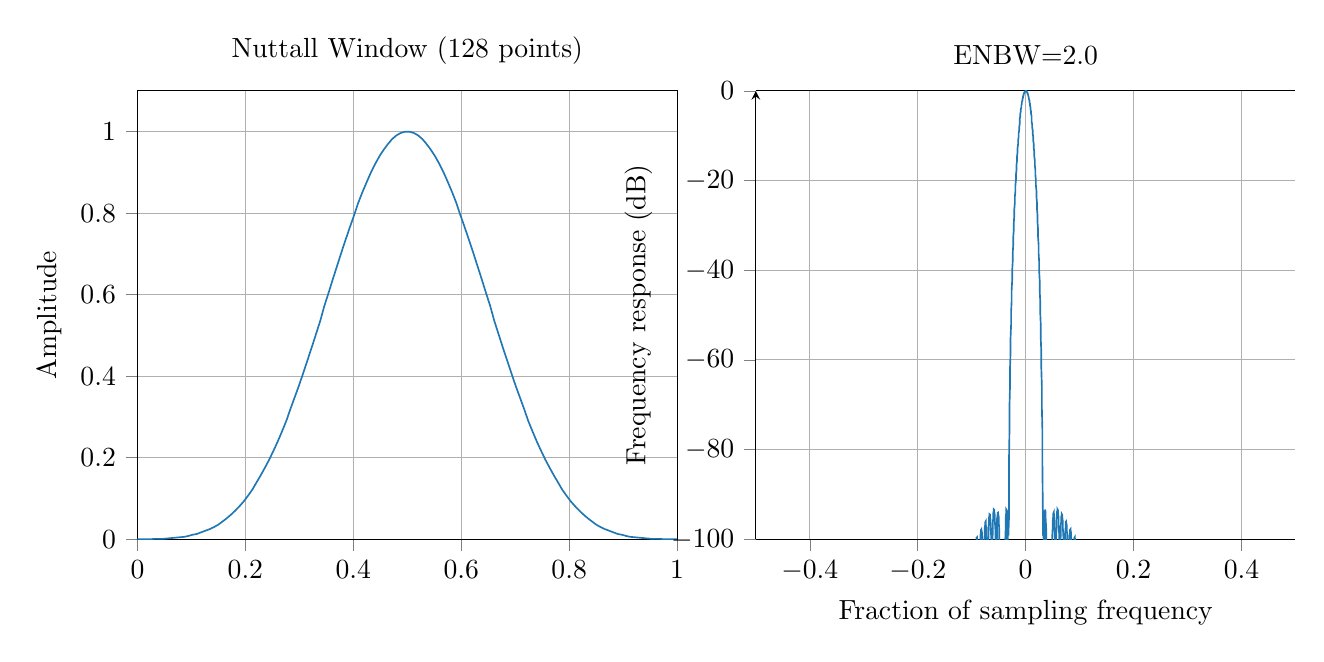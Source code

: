 % This file was created by matplotlib2tikz v0.6.18.
\begin{tikzpicture}

\definecolor{color0}{rgb}{0.122,0.467,0.706}

\begin{groupplot}[group style={group size=2 by 1}]
\nextgroupplot[
tick align=outside,
tick pos=left,
title={Nuttall Window (128 points)},
x grid style={white!69.02!black},
xmajorgrids,
xmin=0, xmax=1,
y grid style={white!69.02!black},
ylabel={Amplitude},
ymajorgrids,
ymin=0, ymax=1.1
]
\addplot [semithick, color0, forget plot]
table [row sep=\\]{%
0	-2.429e-17 \\
0.008	2.945e-05 \\
0.016	0.0 \\
0.024	0.0 \\
0.031	0.001 \\
0.039	0.001 \\
0.047	0.001 \\
0.055	0.002 \\
0.063	0.003 \\
0.071	0.004 \\
0.079	0.005 \\
0.087	0.006 \\
0.094	0.008 \\
0.102	0.011 \\
0.11	0.013 \\
0.118	0.017 \\
0.126	0.021 \\
0.134	0.025 \\
0.142	0.03 \\
0.15	0.036 \\
0.157	0.043 \\
0.165	0.051 \\
0.173	0.06 \\
0.181	0.07 \\
0.189	0.081 \\
0.197	0.093 \\
0.205	0.107 \\
0.213	0.122 \\
0.22	0.138 \\
0.228	0.156 \\
0.236	0.175 \\
0.244	0.195 \\
0.252	0.217 \\
0.26	0.24 \\
0.268	0.265 \\
0.276	0.291 \\
0.283	0.318 \\
0.291	0.347 \\
0.299	0.376 \\
0.307	0.407 \\
0.315	0.439 \\
0.323	0.471 \\
0.331	0.504 \\
0.339	0.537 \\
0.346	0.571 \\
0.354	0.604 \\
0.362	0.638 \\
0.37	0.671 \\
0.378	0.704 \\
0.386	0.736 \\
0.394	0.767 \\
0.402	0.797 \\
0.409	0.825 \\
0.417	0.852 \\
0.425	0.877 \\
0.433	0.901 \\
0.441	0.922 \\
0.449	0.941 \\
0.457	0.957 \\
0.465	0.971 \\
0.472	0.982 \\
0.48	0.991 \\
0.488	0.997 \\
0.496	1.0 \\
0.504	1.0 \\
0.512	0.997 \\
0.52	0.991 \\
0.528	0.982 \\
0.535	0.971 \\
0.543	0.957 \\
0.551	0.941 \\
0.559	0.922 \\
0.567	0.901 \\
0.575	0.877 \\
0.583	0.852 \\
0.591	0.825 \\
0.598	0.797 \\
0.606	0.767 \\
0.614	0.736 \\
0.622	0.704 \\
0.63	0.671 \\
0.638	0.638 \\
0.646	0.604 \\
0.654	0.571 \\
0.661	0.537 \\
0.669	0.504 \\
0.677	0.471 \\
0.685	0.439 \\
0.693	0.407 \\
0.701	0.376 \\
0.709	0.347 \\
0.717	0.318 \\
0.724	0.291 \\
0.732	0.265 \\
0.74	0.24 \\
0.748	0.217 \\
0.756	0.195 \\
0.764	0.175 \\
0.772	0.156 \\
0.78	0.138 \\
0.787	0.122 \\
0.795	0.107 \\
0.803	0.093 \\
0.811	0.081 \\
0.819	0.07 \\
0.827	0.06 \\
0.835	0.051 \\
0.843	0.043 \\
0.85	0.036 \\
0.858	0.03 \\
0.866	0.025 \\
0.874	0.021 \\
0.882	0.017 \\
0.89	0.013 \\
0.898	0.011 \\
0.906	0.008 \\
0.913	0.006 \\
0.921	0.005 \\
0.929	0.004 \\
0.937	0.003 \\
0.945	0.002 \\
0.953	0.001 \\
0.961	0.001 \\
0.969	0.001 \\
0.976	0.0 \\
0.984	0.0 \\
0.992	2.945e-05 \\
1	-2.429e-17 \\
};
\nextgroupplot[
axis y line=right,
tick align=outside,
tick pos=left,
title={ENBW=2.0},
x grid style={white!69.02!black},
xlabel={Fraction of sampling frequency},
xmajorgrids,
xmin=-0.5, xmax=0.5,
y grid style={white!69.02!black},
ylabel={Frequency response (dB)},
ymajorgrids,
ymin=-100, ymax=0
]
\addplot [semithick, color0, forget plot]
table [row sep=\\]{%
-0.5	-322.088 \\
-0.5	-186.365 \\
-0.499	-180.855 \\
-0.499	-178.233 \\
-0.498	-177.115 \\
-0.498	-177.225 \\
-0.497	-178.788 \\
-0.497	-183.035 \\
-0.496	-206.358 \\
-0.496	-181.933 \\
-0.495	-174.868 \\
-0.495	-170.697 \\
-0.494	-167.785 \\
-0.494	-165.637 \\
-0.493	-164.039 \\
-0.493	-162.882 \\
-0.492	-162.112 \\
-0.492	-161.709 \\
-0.491	-161.677 \\
-0.491	-162.053 \\
-0.49	-162.92 \\
-0.49	-164.443 \\
-0.489	-167.005 \\
-0.489	-171.732 \\
-0.488	-187.261 \\
-0.488	-174.286 \\
-0.487	-167.111 \\
-0.487	-163.221 \\
-0.486	-160.635 \\
-0.486	-158.802 \\
-0.485	-157.497 \\
-0.485	-156.607 \\
-0.484	-156.079 \\
-0.484	-155.892 \\
-0.483	-156.052 \\
-0.483	-156.594 \\
-0.482	-157.594 \\
-0.482	-159.209 \\
-0.481	-161.778 \\
-0.481	-166.261 \\
-0.48	-178.363 \\
-0.48	-171.417 \\
-0.479	-163.519 \\
-0.479	-159.508 \\
-0.479	-156.916 \\
-0.478	-155.115 \\
-0.478	-153.854 \\
-0.477	-153.015 \\
-0.477	-152.536 \\
-0.476	-152.395 \\
-0.476	-152.594 \\
-0.475	-153.164 \\
-0.475	-154.176 \\
-0.474	-155.773 \\
-0.474	-158.259 \\
-0.473	-162.459 \\
-0.473	-172.482 \\
-0.472	-170.27 \\
-0.472	-161.324 \\
-0.471	-157.097 \\
-0.471	-154.428 \\
-0.47	-152.596 \\
-0.47	-151.325 \\
-0.469	-150.484 \\
-0.469	-150.007 \\
-0.468	-149.868 \\
-0.468	-150.065 \\
-0.467	-150.627 \\
-0.467	-151.617 \\
-0.466	-153.166 \\
-0.466	-155.55 \\
-0.465	-159.48 \\
-0.465	-168.068 \\
-0.464	-170.276 \\
-0.464	-159.862 \\
-0.463	-155.359 \\
-0.463	-152.579 \\
-0.462	-150.691 \\
-0.462	-149.387 \\
-0.461	-148.524 \\
-0.461	-148.031 \\
-0.46	-147.875 \\
-0.46	-148.055 \\
-0.459	-148.593 \\
-0.459	-149.548 \\
-0.458	-151.039 \\
-0.458	-153.315 \\
-0.457	-156.998 \\
-0.457	-164.521 \\
-0.457	-171.466 \\
-0.456	-158.872 \\
-0.456	-154.036 \\
-0.455	-151.123 \\
-0.455	-149.165 \\
-0.454	-147.816 \\
-0.454	-146.92 \\
-0.453	-146.4 \\
-0.453	-146.22 \\
-0.452	-146.373 \\
-0.452	-146.88 \\
-0.451	-147.794 \\
-0.451	-149.223 \\
-0.45	-151.394 \\
-0.45	-154.85 \\
-0.449	-161.547 \\
-0.449	-174.529 \\
-0.448	-158.229 \\
-0.448	-153.0 \\
-0.447	-149.935 \\
-0.447	-147.895 \\
-0.446	-146.492 \\
-0.446	-145.558 \\
-0.445	-145.005 \\
-0.445	-144.795 \\
-0.444	-144.918 \\
-0.444	-145.39 \\
-0.443	-146.259 \\
-0.443	-147.625 \\
-0.442	-149.694 \\
-0.442	-152.944 \\
-0.441	-158.976 \\
-0.441	-183.53 \\
-0.44	-157.873 \\
-0.44	-152.177 \\
-0.439	-148.941 \\
-0.439	-146.809 \\
-0.438	-145.348 \\
-0.438	-144.37 \\
-0.437	-143.781 \\
-0.437	-143.538 \\
-0.436	-143.627 \\
-0.436	-144.061 \\
-0.436	-144.884 \\
-0.435	-146.188 \\
-0.435	-148.158 \\
-0.434	-151.221 \\
-0.434	-156.704 \\
-0.433	-180.156 \\
-0.433	-157.78 \\
-0.432	-151.522 \\
-0.432	-148.096 \\
-0.431	-145.864 \\
-0.431	-144.338 \\
-0.43	-143.312 \\
-0.43	-142.684 \\
-0.429	-142.406 \\
-0.429	-142.459 \\
-0.428	-142.855 \\
-0.428	-143.632 \\
-0.427	-144.874 \\
-0.427	-146.75 \\
-0.426	-149.64 \\
-0.426	-154.662 \\
-0.425	-170.198 \\
-0.425	-157.953 \\
-0.424	-151.008 \\
-0.424	-147.368 \\
-0.423	-145.027 \\
-0.423	-143.433 \\
-0.422	-142.356 \\
-0.422	-141.687 \\
-0.421	-141.371 \\
-0.421	-141.388 \\
-0.42	-141.744 \\
-0.42	-142.474 \\
-0.419	-143.655 \\
-0.419	-145.442 \\
-0.418	-148.173 \\
-0.418	-152.8 \\
-0.417	-164.9 \\
-0.417	-158.424 \\
-0.416	-150.616 \\
-0.416	-146.736 \\
-0.415	-144.278 \\
-0.415	-142.61 \\
-0.415	-141.48 \\
-0.414	-140.767 \\
-0.414	-140.413 \\
-0.413	-140.392 \\
-0.413	-140.708 \\
-0.412	-141.391 \\
-0.412	-142.513 \\
-0.411	-144.214 \\
-0.411	-146.799 \\
-0.41	-151.084 \\
-0.41	-161.101 \\
-0.409	-159.265 \\
-0.409	-150.337 \\
-0.408	-146.187 \\
-0.408	-143.601 \\
-0.407	-141.855 \\
-0.407	-140.669 \\
-0.406	-139.911 \\
-0.406	-139.516 \\
-0.405	-139.457 \\
-0.405	-139.732 \\
-0.404	-140.37 \\
-0.404	-141.434 \\
-0.403	-143.053 \\
-0.403	-145.502 \\
-0.402	-149.487 \\
-0.402	-158.068 \\
-0.401	-160.624 \\
-0.401	-150.166 \\
-0.4	-145.708 \\
-0.4	-142.985 \\
-0.399	-141.156 \\
-0.399	-139.91 \\
-0.398	-139.106 \\
-0.398	-138.67 \\
-0.397	-138.571 \\
-0.397	-138.806 \\
-0.396	-139.398 \\
-0.396	-140.405 \\
-0.395	-141.946 \\
-0.395	-144.268 \\
-0.394	-147.988 \\
-0.394	-155.504 \\
-0.394	-162.822 \\
-0.393	-150.104 \\
-0.393	-145.294 \\
-0.392	-142.419 \\
-0.392	-140.502 \\
-0.391	-139.196 \\
-0.391	-138.342 \\
-0.39	-137.864 \\
-0.39	-137.726 \\
-0.389	-137.92 \\
-0.389	-138.467 \\
-0.388	-139.418 \\
-0.388	-140.884 \\
-0.387	-143.088 \\
-0.387	-146.57 \\
-0.386	-153.259 \\
-0.386	-166.748 \\
-0.385	-150.157 \\
-0.385	-144.938 \\
-0.384	-141.899 \\
-0.384	-139.888 \\
-0.383	-138.517 \\
-0.383	-137.614 \\
-0.382	-137.093 \\
-0.382	-136.914 \\
-0.381	-137.067 \\
-0.381	-137.569 \\
-0.38	-138.467 \\
-0.38	-139.86 \\
-0.379	-141.953 \\
-0.379	-145.222 \\
-0.378	-151.245 \\
-0.378	-177.239 \\
-0.377	-150.337 \\
-0.377	-144.637 \\
-0.376	-141.418 \\
-0.376	-139.307 \\
-0.375	-137.869 \\
-0.375	-136.914 \\
-0.374	-136.349 \\
-0.374	-136.13 \\
-0.373	-136.242 \\
-0.373	-136.699 \\
-0.372	-137.544 \\
-0.372	-138.868 \\
-0.372	-140.856 \\
-0.371	-143.931 \\
-0.371	-149.406 \\
-0.37	-172.029 \\
-0.37	-150.664 \\
-0.369	-144.389 \\
-0.369	-140.972 \\
-0.368	-138.755 \\
-0.368	-137.247 \\
-0.367	-136.238 \\
-0.367	-135.629 \\
-0.366	-135.368 \\
-0.366	-135.439 \\
-0.365	-135.852 \\
-0.365	-136.645 \\
-0.364	-137.902 \\
-0.364	-139.792 \\
-0.363	-142.69 \\
-0.363	-147.704 \\
-0.362	-162.973 \\
-0.362	-151.172 \\
-0.361	-144.196 \\
-0.361	-140.559 \\
-0.36	-138.228 \\
-0.36	-136.646 \\
-0.359	-135.583 \\
-0.359	-134.927 \\
-0.358	-134.624 \\
-0.358	-134.654 \\
-0.357	-135.023 \\
-0.357	-135.766 \\
-0.356	-136.958 \\
-0.356	-138.754 \\
-0.355	-141.491 \\
-0.355	-146.11 \\
-0.354	-158.065 \\
-0.354	-151.913 \\
-0.353	-144.058 \\
-0.353	-140.176 \\
-0.352	-137.723 \\
-0.352	-136.064 \\
-0.351	-134.943 \\
-0.351	-134.24 \\
-0.351	-133.895 \\
-0.35	-133.884 \\
-0.35	-134.21 \\
-0.349	-134.903 \\
-0.349	-136.032 \\
-0.348	-137.74 \\
-0.348	-140.328 \\
-0.347	-144.604 \\
-0.347	-154.527 \\
-0.346	-152.978 \\
-0.346	-143.979 \\
-0.345	-139.821 \\
-0.345	-137.237 \\
-0.344	-135.496 \\
-0.344	-134.317 \\
-0.343	-133.566 \\
-0.343	-133.178 \\
-0.342	-133.126 \\
-0.342	-133.408 \\
-0.341	-134.052 \\
-0.341	-135.121 \\
-0.34	-136.744 \\
-0.34	-139.194 \\
-0.339	-143.17 \\
-0.339	-151.684 \\
-0.338	-154.529 \\
-0.338	-143.964 \\
-0.337	-139.494 \\
-0.337	-136.769 \\
-0.336	-134.942 \\
-0.336	-133.701 \\
-0.335	-132.901 \\
-0.335	-132.469 \\
-0.334	-132.376 \\
-0.334	-132.615 \\
-0.333	-133.211 \\
-0.333	-134.221 \\
-0.332	-135.764 \\
-0.332	-138.086 \\
-0.331	-141.796 \\
-0.331	-149.261 \\
-0.33	-156.913 \\
-0.33	-144.022 \\
-0.33	-139.194 \\
-0.329	-136.315 \\
-0.329	-134.398 \\
-0.328	-133.093 \\
-0.328	-132.243 \\
-0.327	-131.767 \\
-0.327	-131.632 \\
-0.326	-131.829 \\
-0.326	-132.377 \\
-0.325	-133.331 \\
-0.325	-134.797 \\
-0.324	-136.998 \\
-0.324	-140.471 \\
-0.323	-147.119 \\
-0.323	-161.098 \\
-0.322	-144.164 \\
-0.322	-138.921 \\
-0.321	-135.876 \\
-0.321	-133.863 \\
-0.32	-132.492 \\
-0.32	-131.59 \\
-0.319	-131.07 \\
-0.319	-130.892 \\
-0.318	-131.046 \\
-0.318	-131.548 \\
-0.317	-132.446 \\
-0.317	-133.838 \\
-0.316	-135.927 \\
-0.316	-139.186 \\
-0.315	-145.176 \\
-0.315	-172.827 \\
-0.314	-144.408 \\
-0.314	-138.678 \\
-0.313	-135.45 \\
-0.313	-133.335 \\
-0.312	-131.895 \\
-0.312	-130.939 \\
-0.311	-130.374 \\
-0.311	-130.154 \\
-0.31	-130.266 \\
-0.31	-130.722 \\
-0.309	-131.565 \\
-0.309	-132.887 \\
-0.309	-134.87 \\
-0.308	-137.936 \\
-0.308	-143.381 \\
-0.307	-165.24 \\
-0.307	-144.778 \\
-0.306	-138.465 \\
-0.306	-135.036 \\
-0.305	-132.813 \\
-0.305	-131.301 \\
-0.304	-130.29 \\
-0.304	-129.678 \\
-0.303	-129.416 \\
-0.303	-129.485 \\
-0.302	-129.896 \\
-0.302	-130.687 \\
-0.301	-131.94 \\
-0.301	-133.824 \\
-0.3	-136.712 \\
-0.3	-141.7 \\
-0.299	-156.697 \\
-0.299	-145.309 \\
-0.298	-138.284 \\
-0.298	-134.633 \\
-0.297	-132.295 \\
-0.297	-130.708 \\
-0.296	-129.64 \\
-0.296	-128.981 \\
-0.295	-128.676 \\
-0.295	-128.703 \\
-0.294	-129.069 \\
-0.294	-129.807 \\
-0.293	-130.995 \\
-0.293	-132.785 \\
-0.292	-135.511 \\
-0.292	-140.106 \\
-0.291	-151.906 \\
-0.291	-146.06 \\
-0.29	-138.141 \\
-0.29	-134.241 \\
-0.289	-131.78 \\
-0.289	-130.114 \\
-0.288	-128.988 \\
-0.288	-128.281 \\
-0.287	-127.932 \\
-0.287	-127.917 \\
-0.287	-128.238 \\
-0.286	-128.926 \\
-0.286	-130.05 \\
-0.285	-131.751 \\
-0.285	-134.327 \\
-0.284	-138.582 \\
-0.284	-148.401 \\
-0.283	-147.123 \\
-0.283	-138.039 \\
-0.282	-133.861 \\
-0.282	-131.266 \\
-0.281	-129.518 \\
-0.281	-128.332 \\
-0.28	-127.575 \\
-0.28	-127.182 \\
-0.279	-127.125 \\
-0.279	-127.402 \\
-0.278	-128.04 \\
-0.278	-129.103 \\
-0.277	-130.718 \\
-0.277	-133.157 \\
-0.276	-137.112 \\
-0.276	-145.549 \\
-0.275	-148.671 \\
-0.275	-137.986 \\
-0.274	-133.491 \\
-0.274	-130.754 \\
-0.273	-128.919 \\
-0.273	-127.67 \\
-0.272	-126.863 \\
-0.272	-126.426 \\
-0.271	-126.326 \\
-0.271	-126.559 \\
-0.27	-127.148 \\
-0.27	-128.152 \\
-0.269	-129.686 \\
-0.269	-131.995 \\
-0.268	-135.686 \\
-0.268	-143.091 \\
-0.267	-151.072 \\
-0.267	-137.991 \\
-0.266	-133.134 \\
-0.266	-130.242 \\
-0.266	-128.315 \\
-0.265	-127.001 \\
-0.265	-126.143 \\
-0.264	-125.661 \\
-0.264	-125.518 \\
-0.263	-125.707 \\
-0.263	-126.249 \\
-0.262	-127.194 \\
-0.262	-128.65 \\
-0.261	-130.84 \\
-0.261	-134.294 \\
-0.26	-140.891 \\
-0.26	-155.37 \\
-0.259	-138.066 \\
-0.259	-132.79 \\
-0.258	-129.729 \\
-0.258	-127.704 \\
-0.257	-126.324 \\
-0.257	-125.413 \\
-0.256	-124.885 \\
-0.256	-124.699 \\
-0.255	-124.845 \\
-0.255	-125.339 \\
-0.254	-126.228 \\
-0.254	-127.61 \\
-0.253	-129.687 \\
-0.253	-132.927 \\
-0.252	-138.874 \\
-0.252	-168.527 \\
-0.251	-138.23 \\
-0.251	-132.46 \\
-0.25	-129.214 \\
-0.25	-127.087 \\
-0.249	-125.637 \\
-0.249	-124.671 \\
-0.248	-124.097 \\
-0.248	-123.868 \\
-0.247	-123.971 \\
-0.247	-124.417 \\
-0.246	-125.251 \\
-0.246	-126.562 \\
-0.245	-128.533 \\
-0.245	-131.58 \\
-0.245	-136.988 \\
-0.244	-158.146 \\
-0.244	-138.507 \\
-0.243	-132.147 \\
-0.243	-128.698 \\
-0.242	-126.461 \\
-0.242	-124.937 \\
-0.241	-123.916 \\
-0.241	-123.294 \\
-0.24	-123.022 \\
-0.24	-123.082 \\
-0.239	-123.482 \\
-0.239	-124.262 \\
-0.238	-125.504 \\
-0.238	-127.375 \\
-0.237	-130.245 \\
-0.237	-135.198 \\
-0.236	-149.928 \\
-0.236	-138.935 \\
-0.235	-131.852 \\
-0.235	-128.178 \\
-0.234	-125.825 \\
-0.234	-124.225 \\
-0.233	-123.146 \\
-0.233	-122.476 \\
-0.232	-122.16 \\
-0.232	-122.176 \\
-0.231	-122.531 \\
-0.231	-123.259 \\
-0.23	-124.434 \\
-0.23	-126.21 \\
-0.229	-128.918 \\
-0.229	-133.482 \\
-0.228	-145.124 \\
-0.228	-139.572 \\
-0.227	-131.581 \\
-0.227	-127.656 \\
-0.226	-125.178 \\
-0.226	-123.498 \\
-0.225	-122.36 \\
-0.225	-121.641 \\
-0.224	-121.28 \\
-0.224	-121.253 \\
-0.223	-121.563 \\
-0.223	-122.238 \\
-0.223	-123.35 \\
-0.222	-125.035 \\
-0.222	-127.594 \\
-0.221	-131.819 \\
-0.221	-141.528 \\
-0.22	-140.515 \\
-0.22	-131.336 \\
-0.219	-127.13 \\
-0.219	-124.518 \\
-0.218	-122.754 \\
-0.218	-121.554 \\
-0.217	-120.785 \\
-0.217	-120.38 \\
-0.216	-120.309 \\
-0.216	-120.574 \\
-0.215	-121.199 \\
-0.215	-122.248 \\
-0.214	-123.848 \\
-0.214	-126.268 \\
-0.213	-130.196 \\
-0.213	-138.549 \\
-0.212	-141.944 \\
-0.212	-131.127 \\
-0.211	-126.601 \\
-0.211	-123.843 \\
-0.21	-121.992 \\
-0.21	-120.728 \\
-0.209	-119.908 \\
-0.209	-119.457 \\
-0.208	-119.343 \\
-0.208	-119.563 \\
-0.207	-120.138 \\
-0.207	-121.126 \\
-0.206	-122.645 \\
-0.206	-124.935 \\
-0.205	-128.599 \\
-0.205	-135.936 \\
-0.204	-144.245 \\
-0.204	-130.96 \\
-0.203	-126.068 \\
-0.203	-123.153 \\
-0.202	-121.209 \\
-0.202	-119.88 \\
-0.202	-119.006 \\
-0.201	-118.509 \\
-0.201	-118.352 \\
-0.2	-118.527 \\
-0.2	-119.053 \\
-0.199	-119.983 \\
-0.199	-121.422 \\
-0.198	-123.592 \\
-0.198	-127.02 \\
-0.197	-133.561 \\
-0.197	-148.552 \\
-0.196	-130.848 \\
-0.196	-125.531 \\
-0.195	-122.447 \\
-0.195	-120.403 \\
-0.194	-119.006 \\
-0.194	-118.078 \\
-0.193	-117.535 \\
-0.193	-117.333 \\
-0.192	-117.464 \\
-0.192	-117.941 \\
-0.191	-118.814 \\
-0.191	-120.178 \\
-0.19	-122.235 \\
-0.19	-125.449 \\
-0.189	-131.346 \\
-0.189	-163.554 \\
-0.188	-130.809 \\
-0.188	-124.992 \\
-0.187	-121.721 \\
-0.187	-119.573 \\
-0.186	-118.104 \\
-0.186	-117.121 \\
-0.185	-116.53 \\
-0.185	-116.284 \\
-0.184	-116.37 \\
-0.184	-116.8 \\
-0.183	-117.616 \\
-0.183	-118.908 \\
-0.182	-120.858 \\
-0.182	-123.879 \\
-0.181	-129.242 \\
-0.181	-149.751 \\
-0.181	-130.868 \\
-0.18	-124.452 \\
-0.18	-120.975 \\
-0.179	-118.716 \\
-0.179	-117.173 \\
-0.178	-116.133 \\
-0.178	-115.493 \\
-0.177	-115.202 \\
-0.177	-115.244 \\
-0.176	-115.626 \\
-0.176	-116.387 \\
-0.175	-117.61 \\
-0.175	-119.458 \\
-0.174	-122.302 \\
-0.174	-127.214 \\
-0.173	-141.678 \\
-0.173	-131.061 \\
-0.172	-123.911 \\
-0.172	-120.206 \\
-0.171	-117.829 \\
-0.171	-116.208 \\
-0.17	-115.109 \\
-0.17	-114.42 \\
-0.169	-114.084 \\
-0.169	-114.081 \\
-0.168	-114.416 \\
-0.168	-115.124 \\
-0.167	-116.278 \\
-0.167	-118.031 \\
-0.166	-120.713 \\
-0.166	-125.237 \\
-0.165	-136.716 \\
-0.165	-131.447 \\
-0.164	-123.373 \\
-0.164	-119.414 \\
-0.163	-116.91 \\
-0.163	-115.207 \\
-0.162	-114.048 \\
-0.162	-113.308 \\
-0.161	-112.926 \\
-0.161	-112.879 \\
-0.16	-113.167 \\
-0.16	-113.822 \\
-0.16	-114.911 \\
-0.159	-116.572 \\
-0.159	-119.104 \\
-0.158	-123.291 \\
-0.158	-132.883 \\
-0.157	-132.124 \\
-0.157	-122.84 \\
-0.156	-118.596 \\
-0.156	-115.956 \\
-0.155	-114.167 \\
-0.155	-112.945 \\
-0.154	-112.153 \\
-0.154	-111.725 \\
-0.153	-111.633 \\
-0.153	-111.875 \\
-0.152	-112.477 \\
-0.152	-113.502 \\
-0.151	-115.077 \\
-0.151	-117.469 \\
-0.15	-121.359 \\
-0.15	-129.62 \\
-0.149	-133.279 \\
-0.149	-122.318 \\
-0.148	-117.75 \\
-0.148	-114.963 \\
-0.147	-113.085 \\
-0.147	-111.797 \\
-0.146	-110.952 \\
-0.146	-110.477 \\
-0.145	-110.339 \\
-0.145	-110.535 \\
-0.144	-111.086 \\
-0.144	-112.049 \\
-0.143	-113.541 \\
-0.143	-115.802 \\
-0.142	-119.429 \\
-0.142	-126.689 \\
-0.141	-135.32 \\
-0.141	-121.814 \\
-0.14	-116.875 \\
-0.14	-113.928 \\
-0.139	-111.955 \\
-0.139	-110.599 \\
-0.138	-109.7 \\
-0.138	-109.177 \\
-0.138	-108.995 \\
-0.137	-109.144 \\
-0.137	-109.644 \\
-0.136	-110.547 \\
-0.136	-111.958 \\
-0.135	-114.098 \\
-0.135	-117.488 \\
-0.134	-123.961 \\
-0.134	-139.478 \\
-0.133	-121.339 \\
-0.133	-115.969 \\
-0.132	-112.849 \\
-0.132	-110.775 \\
-0.131	-109.349 \\
-0.131	-108.394 \\
-0.13	-107.823 \\
-0.13	-107.594 \\
-0.129	-107.697 \\
-0.129	-108.147 \\
-0.128	-108.991 \\
-0.128	-110.325 \\
-0.127	-112.35 \\
-0.127	-115.527 \\
-0.126	-121.361 \\
-0.126	-157.135 \\
-0.125	-120.909 \\
-0.125	-115.032 \\
-0.124	-111.722 \\
-0.124	-109.542 \\
-0.123	-108.042 \\
-0.123	-107.03 \\
-0.122	-106.409 \\
-0.122	-106.134 \\
-0.121	-106.191 \\
-0.121	-106.591 \\
-0.12	-107.377 \\
-0.12	-108.637 \\
-0.119	-110.553 \\
-0.119	-113.536 \\
-0.118	-118.841 \\
-0.118	-138.74 \\
-0.117	-120.548 \\
-0.117	-114.063 \\
-0.117	-110.545 \\
-0.116	-108.251 \\
-0.116	-106.675 \\
-0.115	-105.603 \\
-0.115	-104.932 \\
-0.114	-104.611 \\
-0.114	-104.621 \\
-0.113	-104.972 \\
-0.113	-105.701 \\
-0.112	-106.89 \\
-0.112	-108.704 \\
-0.111	-111.509 \\
-0.111	-116.365 \\
-0.11	-130.56 \\
-0.11	-120.296 \\
-0.109	-113.066 \\
-0.109	-109.316 \\
-0.108	-106.902 \\
-0.108	-105.246 \\
-0.107	-104.114 \\
-0.107	-103.391 \\
-0.106	-103.023 \\
-0.106	-102.987 \\
-0.105	-103.289 \\
-0.105	-103.963 \\
-0.104	-105.083 \\
-0.104	-106.799 \\
-0.103	-109.441 \\
-0.103	-113.912 \\
-0.102	-125.218 \\
-0.102	-120.215 \\
-0.101	-112.044 \\
-0.101	-108.037 \\
-0.1	-105.494 \\
-0.1	-103.755 \\
-0.099	-102.561 \\
-0.099	-101.786 \\
-0.098	-101.371 \\
-0.098	-101.289 \\
-0.097	-101.543 \\
-0.097	-102.163 \\
-0.096	-103.217 \\
-0.096	-104.842 \\
-0.096	-107.332 \\
-0.095	-111.468 \\
-0.095	-120.933 \\
-0.094	-120.415 \\
-0.094	-111.011 \\
-0.093	-106.716 \\
-0.093	-104.035 \\
-0.092	-102.21 \\
-0.092	-100.952 \\
-0.091	-100.126 \\
-0.091	-99.663 \\
-0.09	-99.537 \\
-0.09	-99.745 \\
-0.089	-100.312 \\
-0.089	-101.303 \\
-0.088	-102.841 \\
-0.088	-105.193 \\
-0.087	-109.035 \\
-0.087	-117.195 \\
-0.086	-121.11 \\
-0.086	-109.991 \\
-0.085	-105.371 \\
-0.085	-102.544 \\
-0.084	-100.63 \\
-0.084	-99.308 \\
-0.083	-98.43 \\
-0.083	-97.923 \\
-0.082	-97.754 \\
-0.082	-97.918 \\
-0.081	-98.437 \\
-0.081	-99.368 \\
-0.08	-100.827 \\
-0.08	-103.053 \\
-0.079	-106.637 \\
-0.079	-113.816 \\
-0.078	-122.772 \\
-0.078	-109.034 \\
-0.077	-104.045 \\
-0.077	-101.063 \\
-0.076	-99.06 \\
-0.076	-97.676 \\
-0.075	-96.751 \\
-0.075	-96.203 \\
-0.074	-95.996 \\
-0.074	-96.122 \\
-0.074	-96.599 \\
-0.073	-97.479 \\
-0.073	-98.868 \\
-0.072	-100.983 \\
-0.072	-104.344 \\
-0.071	-110.758 \\
-0.071	-126.836 \\
-0.07	-108.248 \\
-0.07	-102.838 \\
-0.069	-99.698 \\
-0.069	-97.61 \\
-0.068	-96.173 \\
-0.068	-95.21 \\
-0.067	-94.633 \\
-0.067	-94.401 \\
-0.066	-94.502 \\
-0.066	-94.952 \\
-0.065	-95.799 \\
-0.065	-97.137 \\
-0.064	-99.166 \\
-0.064	-102.344 \\
-0.063	-108.16 \\
-0.063	-150.043 \\
-0.062	-107.887 \\
-0.062	-102.003 \\
-0.061	-98.712 \\
-0.061	-96.561 \\
-0.06	-95.097 \\
-0.06	-94.126 \\
-0.059	-93.553 \\
-0.059	-93.331 \\
-0.058	-93.447 \\
-0.058	-93.913 \\
-0.057	-94.772 \\
-0.057	-96.112 \\
-0.056	-98.113 \\
-0.056	-101.185 \\
-0.055	-106.571 \\
-0.055	-126.052 \\
-0.054	-108.669 \\
-0.054	-102.288 \\
-0.053	-98.915 \\
-0.053	-96.789 \\
-0.053	-95.4 \\
-0.052	-94.535 \\
-0.052	-94.092 \\
-0.051	-94.022 \\
-0.051	-94.31 \\
-0.05	-94.968 \\
-0.05	-96.036 \\
-0.049	-97.602 \\
-0.049	-99.834 \\
-0.048	-103.103 \\
-0.048	-108.468 \\
-0.047	-123.037 \\
-0.047	-113.836 \\
-0.046	-107.348 \\
-0.046	-104.508 \\
-0.045	-103.181 \\
-0.045	-102.842 \\
-0.044	-103.349 \\
-0.044	-104.758 \\
-0.043	-107.368 \\
-0.043	-112.145 \\
-0.042	-125.085 \\
-0.042	-118.212 \\
-0.041	-111.535 \\
-0.041	-109.155 \\
-0.04	-109.002 \\
-0.04	-111.358 \\
-0.039	-120.874 \\
-0.039	-114.833 \\
-0.038	-105.519 \\
-0.038	-100.645 \\
-0.037	-97.459 \\
-0.037	-95.305 \\
-0.036	-93.956 \\
-0.036	-93.352 \\
-0.035	-93.564 \\
-0.035	-94.84 \\
-0.034	-97.887 \\
-0.034	-105.806 \\
-0.033	-107.925 \\
-0.033	-97.591 \\
-0.032	-93.972 \\
-0.032	-93.585 \\
-0.032	-99.203 \\
-0.031	-95.632 \\
-0.031	-83.075 \\
-0.03	-75.869 \\
-0.03	-70.396 \\
-0.029	-65.845 \\
-0.029	-61.887 \\
-0.028	-58.354 \\
-0.028	-55.146 \\
-0.027	-52.198 \\
-0.027	-49.465 \\
-0.026	-46.914 \\
-0.026	-44.52 \\
-0.025	-42.264 \\
-0.025	-40.13 \\
-0.024	-38.107 \\
-0.024	-36.184 \\
-0.023	-34.352 \\
-0.023	-32.604 \\
-0.022	-30.934 \\
-0.022	-29.337 \\
-0.021	-27.808 \\
-0.021	-26.343 \\
-0.02	-24.938 \\
-0.02	-23.59 \\
-0.019	-22.296 \\
-0.019	-21.053 \\
-0.018	-19.86 \\
-0.018	-18.714 \\
-0.017	-17.613 \\
-0.017	-16.556 \\
-0.016	-15.541 \\
-0.016	-14.566 \\
-0.015	-13.631 \\
-0.015	-12.733 \\
-0.014	-11.872 \\
-0.014	-11.047 \\
-0.013	-10.257 \\
-0.013	-9.501 \\
-0.012	-8.779 \\
-0.012	-8.088 \\
-0.011	-7.43 \\
-0.011	-6.802 \\
-0.011	-6.205 \\
-0.01	-5.638 \\
-0.01	-5.1 \\
-0.009	-4.591 \\
-0.009	-4.111 \\
-0.008	-3.659 \\
-0.008	-3.234 \\
-0.007	-2.837 \\
-0.007	-2.467 \\
-0.006	-2.124 \\
-0.006	-1.807 \\
-0.005	-1.516 \\
-0.005	-1.251 \\
-0.004	-1.012 \\
-0.004	-0.799 \\
-0.003	-0.611 \\
-0.003	-0.449 \\
-0.002	-0.311 \\
-0.002	-0.199 \\
-0.001	-0.112 \\
-0.001	-0.05 \\
-0.0	-0.012 \\
0.0	0 \\
0.001	-0.012 \\
0.001	-0.05 \\
0.002	-0.112 \\
0.002	-0.199 \\
0.003	-0.311 \\
0.003	-0.449 \\
0.004	-0.611 \\
0.004	-0.799 \\
0.005	-1.012 \\
0.005	-1.251 \\
0.006	-1.516 \\
0.006	-1.807 \\
0.007	-2.124 \\
0.007	-2.467 \\
0.008	-2.837 \\
0.008	-3.234 \\
0.009	-3.659 \\
0.009	-4.111 \\
0.01	-4.591 \\
0.01	-5.1 \\
0.011	-5.638 \\
0.011	-6.205 \\
0.011	-6.802 \\
0.012	-7.43 \\
0.012	-8.088 \\
0.013	-8.779 \\
0.013	-9.501 \\
0.014	-10.257 \\
0.014	-11.047 \\
0.015	-11.872 \\
0.015	-12.733 \\
0.016	-13.631 \\
0.016	-14.566 \\
0.017	-15.541 \\
0.017	-16.556 \\
0.018	-17.613 \\
0.018	-18.714 \\
0.019	-19.86 \\
0.019	-21.053 \\
0.02	-22.296 \\
0.02	-23.59 \\
0.021	-24.938 \\
0.021	-26.343 \\
0.022	-27.808 \\
0.022	-29.337 \\
0.023	-30.934 \\
0.023	-32.604 \\
0.024	-34.352 \\
0.024	-36.184 \\
0.025	-38.107 \\
0.025	-40.13 \\
0.026	-42.264 \\
0.026	-44.52 \\
0.027	-46.914 \\
0.027	-49.465 \\
0.028	-52.198 \\
0.028	-55.146 \\
0.029	-58.354 \\
0.029	-61.887 \\
0.03	-65.845 \\
0.03	-70.396 \\
0.031	-75.869 \\
0.031	-83.075 \\
0.032	-95.632 \\
0.032	-99.203 \\
0.032	-93.585 \\
0.033	-93.972 \\
0.033	-97.591 \\
0.034	-107.925 \\
0.034	-105.806 \\
0.035	-97.887 \\
0.035	-94.84 \\
0.036	-93.564 \\
0.036	-93.352 \\
0.037	-93.956 \\
0.037	-95.305 \\
0.038	-97.459 \\
0.038	-100.645 \\
0.039	-105.519 \\
0.039	-114.833 \\
0.04	-120.874 \\
0.04	-111.358 \\
0.041	-109.002 \\
0.041	-109.155 \\
0.042	-111.535 \\
0.042	-118.212 \\
0.043	-125.085 \\
0.043	-112.145 \\
0.044	-107.368 \\
0.044	-104.758 \\
0.045	-103.349 \\
0.045	-102.842 \\
0.046	-103.181 \\
0.046	-104.508 \\
0.047	-107.348 \\
0.047	-113.836 \\
0.048	-123.037 \\
0.048	-108.468 \\
0.049	-103.103 \\
0.049	-99.834 \\
0.05	-97.602 \\
0.05	-96.036 \\
0.051	-94.968 \\
0.051	-94.31 \\
0.052	-94.022 \\
0.052	-94.092 \\
0.053	-94.535 \\
0.053	-95.4 \\
0.053	-96.789 \\
0.054	-98.915 \\
0.054	-102.288 \\
0.055	-108.669 \\
0.055	-126.052 \\
0.056	-106.571 \\
0.056	-101.185 \\
0.057	-98.113 \\
0.057	-96.112 \\
0.058	-94.772 \\
0.058	-93.913 \\
0.059	-93.447 \\
0.059	-93.331 \\
0.06	-93.553 \\
0.06	-94.126 \\
0.061	-95.097 \\
0.061	-96.561 \\
0.062	-98.712 \\
0.062	-102.003 \\
0.063	-107.887 \\
0.063	-150.043 \\
0.064	-108.16 \\
0.064	-102.344 \\
0.065	-99.166 \\
0.065	-97.137 \\
0.066	-95.799 \\
0.066	-94.952 \\
0.067	-94.502 \\
0.067	-94.401 \\
0.068	-94.633 \\
0.068	-95.21 \\
0.069	-96.173 \\
0.069	-97.61 \\
0.07	-99.698 \\
0.07	-102.838 \\
0.071	-108.248 \\
0.071	-126.836 \\
0.072	-110.758 \\
0.072	-104.344 \\
0.073	-100.983 \\
0.073	-98.868 \\
0.074	-97.479 \\
0.074	-96.599 \\
0.074	-96.122 \\
0.075	-95.996 \\
0.075	-96.203 \\
0.076	-96.751 \\
0.076	-97.676 \\
0.077	-99.06 \\
0.077	-101.063 \\
0.078	-104.045 \\
0.078	-109.034 \\
0.079	-122.772 \\
0.079	-113.816 \\
0.08	-106.637 \\
0.08	-103.053 \\
0.081	-100.827 \\
0.081	-99.368 \\
0.082	-98.437 \\
0.082	-97.918 \\
0.083	-97.754 \\
0.083	-97.923 \\
0.084	-98.43 \\
0.084	-99.308 \\
0.085	-100.63 \\
0.085	-102.544 \\
0.086	-105.371 \\
0.086	-109.991 \\
0.087	-121.11 \\
0.087	-117.195 \\
0.088	-109.035 \\
0.088	-105.193 \\
0.089	-102.841 \\
0.089	-101.303 \\
0.09	-100.312 \\
0.09	-99.745 \\
0.091	-99.537 \\
0.091	-99.663 \\
0.092	-100.126 \\
0.092	-100.952 \\
0.093	-102.21 \\
0.093	-104.035 \\
0.094	-106.716 \\
0.094	-111.011 \\
0.095	-120.415 \\
0.095	-120.933 \\
0.096	-111.468 \\
0.096	-107.332 \\
0.096	-104.842 \\
0.097	-103.217 \\
0.097	-102.163 \\
0.098	-101.543 \\
0.098	-101.289 \\
0.099	-101.371 \\
0.099	-101.786 \\
0.1	-102.561 \\
0.1	-103.755 \\
0.101	-105.494 \\
0.101	-108.037 \\
0.102	-112.044 \\
0.102	-120.215 \\
0.103	-125.218 \\
0.103	-113.912 \\
0.104	-109.441 \\
0.104	-106.799 \\
0.105	-105.083 \\
0.105	-103.963 \\
0.106	-103.289 \\
0.106	-102.987 \\
0.107	-103.023 \\
0.107	-103.391 \\
0.108	-104.114 \\
0.108	-105.246 \\
0.109	-106.902 \\
0.109	-109.316 \\
0.11	-113.066 \\
0.11	-120.296 \\
0.111	-130.56 \\
0.111	-116.365 \\
0.112	-111.509 \\
0.112	-108.704 \\
0.113	-106.89 \\
0.113	-105.701 \\
0.114	-104.972 \\
0.114	-104.621 \\
0.115	-104.611 \\
0.115	-104.932 \\
0.116	-105.603 \\
0.116	-106.675 \\
0.117	-108.251 \\
0.117	-110.545 \\
0.117	-114.063 \\
0.118	-120.548 \\
0.118	-138.74 \\
0.119	-118.841 \\
0.119	-113.536 \\
0.12	-110.553 \\
0.12	-108.637 \\
0.121	-107.377 \\
0.121	-106.591 \\
0.122	-106.191 \\
0.122	-106.134 \\
0.123	-106.409 \\
0.123	-107.03 \\
0.124	-108.042 \\
0.124	-109.542 \\
0.125	-111.722 \\
0.125	-115.032 \\
0.126	-120.909 \\
0.126	-157.135 \\
0.127	-121.361 \\
0.127	-115.527 \\
0.128	-112.35 \\
0.128	-110.325 \\
0.129	-108.991 \\
0.129	-108.147 \\
0.13	-107.697 \\
0.13	-107.594 \\
0.131	-107.823 \\
0.131	-108.394 \\
0.132	-109.349 \\
0.132	-110.775 \\
0.133	-112.849 \\
0.133	-115.969 \\
0.134	-121.339 \\
0.134	-139.478 \\
0.135	-123.961 \\
0.135	-117.488 \\
0.136	-114.098 \\
0.136	-111.958 \\
0.137	-110.547 \\
0.137	-109.644 \\
0.138	-109.144 \\
0.138	-108.995 \\
0.138	-109.177 \\
0.139	-109.7 \\
0.139	-110.599 \\
0.14	-111.955 \\
0.14	-113.928 \\
0.141	-116.875 \\
0.141	-121.814 \\
0.142	-135.32 \\
0.142	-126.689 \\
0.143	-119.429 \\
0.143	-115.802 \\
0.144	-113.541 \\
0.144	-112.049 \\
0.145	-111.086 \\
0.145	-110.535 \\
0.146	-110.339 \\
0.146	-110.477 \\
0.147	-110.952 \\
0.147	-111.797 \\
0.148	-113.085 \\
0.148	-114.963 \\
0.149	-117.75 \\
0.149	-122.318 \\
0.15	-133.279 \\
0.15	-129.62 \\
0.151	-121.359 \\
0.151	-117.469 \\
0.152	-115.077 \\
0.152	-113.502 \\
0.153	-112.477 \\
0.153	-111.875 \\
0.154	-111.633 \\
0.154	-111.725 \\
0.155	-112.153 \\
0.155	-112.945 \\
0.156	-114.167 \\
0.156	-115.956 \\
0.157	-118.596 \\
0.157	-122.84 \\
0.158	-132.124 \\
0.158	-132.883 \\
0.159	-123.291 \\
0.159	-119.104 \\
0.16	-116.572 \\
0.16	-114.911 \\
0.16	-113.822 \\
0.161	-113.167 \\
0.161	-112.879 \\
0.162	-112.926 \\
0.162	-113.308 \\
0.163	-114.048 \\
0.163	-115.207 \\
0.164	-116.91 \\
0.164	-119.414 \\
0.165	-123.373 \\
0.165	-131.447 \\
0.166	-136.716 \\
0.166	-125.237 \\
0.167	-120.713 \\
0.167	-118.031 \\
0.168	-116.278 \\
0.168	-115.124 \\
0.169	-114.416 \\
0.169	-114.081 \\
0.17	-114.084 \\
0.17	-114.42 \\
0.171	-115.109 \\
0.171	-116.208 \\
0.172	-117.829 \\
0.172	-120.206 \\
0.173	-123.911 \\
0.173	-131.061 \\
0.174	-141.678 \\
0.174	-127.214 \\
0.175	-122.302 \\
0.175	-119.458 \\
0.176	-117.61 \\
0.176	-116.387 \\
0.177	-115.626 \\
0.177	-115.244 \\
0.178	-115.202 \\
0.178	-115.493 \\
0.179	-116.133 \\
0.179	-117.173 \\
0.18	-118.716 \\
0.18	-120.975 \\
0.181	-124.452 \\
0.181	-130.868 \\
0.181	-149.751 \\
0.182	-129.242 \\
0.182	-123.879 \\
0.183	-120.858 \\
0.183	-118.908 \\
0.184	-117.616 \\
0.184	-116.8 \\
0.185	-116.37 \\
0.185	-116.284 \\
0.186	-116.53 \\
0.186	-117.121 \\
0.187	-118.104 \\
0.187	-119.573 \\
0.188	-121.721 \\
0.188	-124.992 \\
0.189	-130.809 \\
0.189	-163.554 \\
0.19	-131.346 \\
0.19	-125.449 \\
0.191	-122.235 \\
0.191	-120.178 \\
0.192	-118.814 \\
0.192	-117.941 \\
0.193	-117.464 \\
0.193	-117.333 \\
0.194	-117.535 \\
0.194	-118.078 \\
0.195	-119.006 \\
0.195	-120.403 \\
0.196	-122.447 \\
0.196	-125.531 \\
0.197	-130.848 \\
0.197	-148.552 \\
0.198	-133.561 \\
0.198	-127.02 \\
0.199	-123.592 \\
0.199	-121.422 \\
0.2	-119.983 \\
0.2	-119.053 \\
0.201	-118.527 \\
0.201	-118.352 \\
0.202	-118.509 \\
0.202	-119.006 \\
0.202	-119.88 \\
0.203	-121.209 \\
0.203	-123.153 \\
0.204	-126.068 \\
0.204	-130.96 \\
0.205	-144.245 \\
0.205	-135.936 \\
0.206	-128.599 \\
0.206	-124.935 \\
0.207	-122.645 \\
0.207	-121.126 \\
0.208	-120.138 \\
0.208	-119.563 \\
0.209	-119.343 \\
0.209	-119.457 \\
0.21	-119.908 \\
0.21	-120.728 \\
0.211	-121.992 \\
0.211	-123.843 \\
0.212	-126.601 \\
0.212	-131.127 \\
0.213	-141.944 \\
0.213	-138.549 \\
0.214	-130.196 \\
0.214	-126.268 \\
0.215	-123.848 \\
0.215	-122.248 \\
0.216	-121.199 \\
0.216	-120.574 \\
0.217	-120.309 \\
0.217	-120.38 \\
0.218	-120.785 \\
0.218	-121.554 \\
0.219	-122.754 \\
0.219	-124.518 \\
0.22	-127.13 \\
0.22	-131.336 \\
0.221	-140.515 \\
0.221	-141.528 \\
0.222	-131.819 \\
0.222	-127.594 \\
0.223	-125.035 \\
0.223	-123.35 \\
0.223	-122.238 \\
0.224	-121.563 \\
0.224	-121.253 \\
0.225	-121.28 \\
0.225	-121.641 \\
0.226	-122.36 \\
0.226	-123.498 \\
0.227	-125.178 \\
0.227	-127.656 \\
0.228	-131.581 \\
0.228	-139.572 \\
0.229	-145.124 \\
0.229	-133.482 \\
0.23	-128.918 \\
0.23	-126.21 \\
0.231	-124.434 \\
0.231	-123.259 \\
0.232	-122.531 \\
0.232	-122.176 \\
0.233	-122.16 \\
0.233	-122.476 \\
0.234	-123.146 \\
0.234	-124.225 \\
0.235	-125.825 \\
0.235	-128.178 \\
0.236	-131.852 \\
0.236	-138.935 \\
0.237	-149.928 \\
0.237	-135.198 \\
0.238	-130.245 \\
0.238	-127.375 \\
0.239	-125.504 \\
0.239	-124.262 \\
0.24	-123.482 \\
0.24	-123.082 \\
0.241	-123.022 \\
0.241	-123.294 \\
0.242	-123.916 \\
0.242	-124.937 \\
0.243	-126.461 \\
0.243	-128.698 \\
0.244	-132.147 \\
0.244	-138.507 \\
0.245	-158.146 \\
0.245	-136.988 \\
0.245	-131.58 \\
0.246	-128.533 \\
0.246	-126.562 \\
0.247	-125.251 \\
0.247	-124.417 \\
0.248	-123.971 \\
0.248	-123.868 \\
0.249	-124.097 \\
0.249	-124.671 \\
0.25	-125.637 \\
0.25	-127.087 \\
0.251	-129.214 \\
0.251	-132.46 \\
0.252	-138.23 \\
0.252	-168.527 \\
0.253	-138.874 \\
0.253	-132.927 \\
0.254	-129.687 \\
0.254	-127.61 \\
0.255	-126.228 \\
0.255	-125.339 \\
0.256	-124.845 \\
0.256	-124.699 \\
0.257	-124.885 \\
0.257	-125.413 \\
0.258	-126.324 \\
0.258	-127.704 \\
0.259	-129.729 \\
0.259	-132.79 \\
0.26	-138.066 \\
0.26	-155.37 \\
0.261	-140.891 \\
0.261	-134.294 \\
0.262	-130.84 \\
0.262	-128.65 \\
0.263	-127.194 \\
0.263	-126.249 \\
0.264	-125.707 \\
0.264	-125.518 \\
0.265	-125.661 \\
0.265	-126.143 \\
0.266	-127.001 \\
0.266	-128.315 \\
0.266	-130.242 \\
0.267	-133.134 \\
0.267	-137.991 \\
0.268	-151.072 \\
0.268	-143.091 \\
0.269	-135.686 \\
0.269	-131.995 \\
0.27	-129.686 \\
0.27	-128.152 \\
0.271	-127.148 \\
0.271	-126.559 \\
0.272	-126.326 \\
0.272	-126.426 \\
0.273	-126.863 \\
0.273	-127.67 \\
0.274	-128.919 \\
0.274	-130.754 \\
0.275	-133.491 \\
0.275	-137.986 \\
0.276	-148.671 \\
0.276	-145.549 \\
0.277	-137.112 \\
0.277	-133.157 \\
0.278	-130.718 \\
0.278	-129.103 \\
0.279	-128.04 \\
0.279	-127.402 \\
0.28	-127.125 \\
0.28	-127.182 \\
0.281	-127.575 \\
0.281	-128.332 \\
0.282	-129.518 \\
0.282	-131.266 \\
0.283	-133.861 \\
0.283	-138.039 \\
0.284	-147.123 \\
0.284	-148.401 \\
0.285	-138.582 \\
0.285	-134.327 \\
0.286	-131.751 \\
0.286	-130.05 \\
0.287	-128.926 \\
0.287	-128.238 \\
0.287	-127.917 \\
0.288	-127.932 \\
0.288	-128.281 \\
0.289	-128.988 \\
0.289	-130.114 \\
0.29	-131.78 \\
0.29	-134.241 \\
0.291	-138.141 \\
0.291	-146.06 \\
0.292	-151.906 \\
0.292	-140.106 \\
0.293	-135.511 \\
0.293	-132.785 \\
0.294	-130.995 \\
0.294	-129.807 \\
0.295	-129.069 \\
0.295	-128.703 \\
0.296	-128.676 \\
0.296	-128.981 \\
0.297	-129.64 \\
0.297	-130.708 \\
0.298	-132.295 \\
0.298	-134.633 \\
0.299	-138.284 \\
0.299	-145.309 \\
0.3	-156.697 \\
0.3	-141.7 \\
0.301	-136.712 \\
0.301	-133.824 \\
0.302	-131.94 \\
0.302	-130.687 \\
0.303	-129.896 \\
0.303	-129.485 \\
0.304	-129.416 \\
0.304	-129.678 \\
0.305	-130.29 \\
0.305	-131.301 \\
0.306	-132.813 \\
0.306	-135.036 \\
0.307	-138.465 \\
0.307	-144.778 \\
0.308	-165.24 \\
0.308	-143.381 \\
0.309	-137.936 \\
0.309	-134.87 \\
0.309	-132.887 \\
0.31	-131.565 \\
0.31	-130.722 \\
0.311	-130.266 \\
0.311	-130.154 \\
0.312	-130.374 \\
0.312	-130.939 \\
0.313	-131.895 \\
0.313	-133.335 \\
0.314	-135.45 \\
0.314	-138.678 \\
0.315	-144.408 \\
0.315	-172.827 \\
0.316	-145.176 \\
0.316	-139.186 \\
0.317	-135.927 \\
0.317	-133.838 \\
0.318	-132.446 \\
0.318	-131.548 \\
0.319	-131.046 \\
0.319	-130.892 \\
0.32	-131.07 \\
0.32	-131.59 \\
0.321	-132.492 \\
0.321	-133.863 \\
0.322	-135.876 \\
0.322	-138.921 \\
0.323	-144.164 \\
0.323	-161.098 \\
0.324	-147.119 \\
0.324	-140.471 \\
0.325	-136.998 \\
0.325	-134.797 \\
0.326	-133.331 \\
0.326	-132.377 \\
0.327	-131.829 \\
0.327	-131.632 \\
0.328	-131.767 \\
0.328	-132.243 \\
0.329	-133.093 \\
0.329	-134.398 \\
0.33	-136.315 \\
0.33	-139.194 \\
0.33	-144.022 \\
0.331	-156.913 \\
0.331	-149.261 \\
0.332	-141.796 \\
0.332	-138.086 \\
0.333	-135.764 \\
0.333	-134.221 \\
0.334	-133.211 \\
0.334	-132.615 \\
0.335	-132.376 \\
0.335	-132.469 \\
0.336	-132.901 \\
0.336	-133.701 \\
0.337	-134.942 \\
0.337	-136.769 \\
0.338	-139.494 \\
0.338	-143.964 \\
0.339	-154.529 \\
0.339	-151.684 \\
0.34	-143.17 \\
0.34	-139.194 \\
0.341	-136.744 \\
0.341	-135.121 \\
0.342	-134.052 \\
0.342	-133.408 \\
0.343	-133.126 \\
0.343	-133.178 \\
0.344	-133.566 \\
0.344	-134.317 \\
0.345	-135.496 \\
0.345	-137.237 \\
0.346	-139.821 \\
0.346	-143.979 \\
0.347	-152.978 \\
0.347	-154.527 \\
0.348	-144.604 \\
0.348	-140.328 \\
0.349	-137.74 \\
0.349	-136.032 \\
0.35	-134.903 \\
0.35	-134.21 \\
0.351	-133.884 \\
0.351	-133.895 \\
0.351	-134.24 \\
0.352	-134.943 \\
0.352	-136.064 \\
0.353	-137.723 \\
0.353	-140.176 \\
0.354	-144.058 \\
0.354	-151.913 \\
0.355	-158.065 \\
0.355	-146.11 \\
0.356	-141.491 \\
0.356	-138.754 \\
0.357	-136.958 \\
0.357	-135.766 \\
0.358	-135.023 \\
0.358	-134.654 \\
0.359	-134.624 \\
0.359	-134.927 \\
0.36	-135.583 \\
0.36	-136.646 \\
0.361	-138.228 \\
0.361	-140.559 \\
0.362	-144.196 \\
0.362	-151.172 \\
0.363	-162.973 \\
0.363	-147.704 \\
0.364	-142.69 \\
0.364	-139.792 \\
0.365	-137.902 \\
0.365	-136.645 \\
0.366	-135.852 \\
0.366	-135.439 \\
0.367	-135.368 \\
0.367	-135.629 \\
0.368	-136.238 \\
0.368	-137.247 \\
0.369	-138.755 \\
0.369	-140.972 \\
0.37	-144.389 \\
0.37	-150.664 \\
0.371	-172.029 \\
0.371	-149.406 \\
0.372	-143.931 \\
0.372	-140.856 \\
0.372	-138.868 \\
0.373	-137.544 \\
0.373	-136.699 \\
0.374	-136.242 \\
0.374	-136.13 \\
0.375	-136.349 \\
0.375	-136.914 \\
0.376	-137.869 \\
0.376	-139.307 \\
0.377	-141.418 \\
0.377	-144.637 \\
0.378	-150.337 \\
0.378	-177.239 \\
0.379	-151.245 \\
0.379	-145.222 \\
0.38	-141.953 \\
0.38	-139.86 \\
0.381	-138.467 \\
0.381	-137.569 \\
0.382	-137.067 \\
0.382	-136.914 \\
0.383	-137.093 \\
0.383	-137.614 \\
0.384	-138.517 \\
0.384	-139.888 \\
0.385	-141.899 \\
0.385	-144.938 \\
0.386	-150.157 \\
0.386	-166.748 \\
0.387	-153.259 \\
0.387	-146.57 \\
0.388	-143.088 \\
0.388	-140.884 \\
0.389	-139.418 \\
0.389	-138.467 \\
0.39	-137.92 \\
0.39	-137.726 \\
0.391	-137.864 \\
0.391	-138.342 \\
0.392	-139.196 \\
0.392	-140.502 \\
0.393	-142.419 \\
0.393	-145.294 \\
0.394	-150.104 \\
0.394	-162.822 \\
0.394	-155.504 \\
0.395	-147.988 \\
0.395	-144.268 \\
0.396	-141.946 \\
0.396	-140.405 \\
0.397	-139.398 \\
0.397	-138.806 \\
0.398	-138.571 \\
0.398	-138.67 \\
0.399	-139.106 \\
0.399	-139.91 \\
0.4	-141.156 \\
0.4	-142.985 \\
0.401	-145.708 \\
0.401	-150.166 \\
0.402	-160.624 \\
0.402	-158.068 \\
0.403	-149.487 \\
0.403	-145.502 \\
0.404	-143.053 \\
0.404	-141.434 \\
0.405	-140.37 \\
0.405	-139.732 \\
0.406	-139.457 \\
0.406	-139.516 \\
0.407	-139.911 \\
0.407	-140.669 \\
0.408	-141.855 \\
0.408	-143.601 \\
0.409	-146.187 \\
0.409	-150.337 \\
0.41	-159.265 \\
0.41	-161.101 \\
0.411	-151.084 \\
0.411	-146.799 \\
0.412	-144.214 \\
0.412	-142.513 \\
0.413	-141.391 \\
0.413	-140.708 \\
0.414	-140.392 \\
0.414	-140.413 \\
0.415	-140.767 \\
0.415	-141.48 \\
0.415	-142.61 \\
0.416	-144.278 \\
0.416	-146.736 \\
0.417	-150.616 \\
0.417	-158.424 \\
0.418	-164.9 \\
0.418	-152.8 \\
0.419	-148.173 \\
0.419	-145.442 \\
0.42	-143.655 \\
0.42	-142.474 \\
0.421	-141.744 \\
0.421	-141.388 \\
0.422	-141.371 \\
0.422	-141.687 \\
0.423	-142.356 \\
0.423	-143.433 \\
0.424	-145.027 \\
0.424	-147.368 \\
0.425	-151.008 \\
0.425	-157.953 \\
0.426	-170.198 \\
0.426	-154.662 \\
0.427	-149.64 \\
0.427	-146.75 \\
0.428	-144.874 \\
0.428	-143.632 \\
0.429	-142.855 \\
0.429	-142.459 \\
0.43	-142.406 \\
0.43	-142.684 \\
0.431	-143.312 \\
0.431	-144.338 \\
0.432	-145.864 \\
0.432	-148.096 \\
0.433	-151.522 \\
0.433	-157.78 \\
0.434	-180.156 \\
0.434	-156.704 \\
0.435	-151.221 \\
0.435	-148.158 \\
0.436	-146.188 \\
0.436	-144.884 \\
0.436	-144.061 \\
0.437	-143.627 \\
0.437	-143.538 \\
0.438	-143.781 \\
0.438	-144.37 \\
0.439	-145.348 \\
0.439	-146.809 \\
0.44	-148.941 \\
0.44	-152.177 \\
0.441	-157.873 \\
0.441	-183.53 \\
0.442	-158.976 \\
0.442	-152.944 \\
0.443	-149.694 \\
0.443	-147.625 \\
0.444	-146.259 \\
0.444	-145.39 \\
0.445	-144.918 \\
0.445	-144.795 \\
0.446	-145.005 \\
0.446	-145.558 \\
0.447	-146.492 \\
0.447	-147.895 \\
0.448	-149.935 \\
0.448	-153.0 \\
0.449	-158.229 \\
0.449	-174.529 \\
0.45	-161.547 \\
0.45	-154.85 \\
0.451	-151.394 \\
0.451	-149.223 \\
0.452	-147.794 \\
0.452	-146.88 \\
0.453	-146.373 \\
0.453	-146.22 \\
0.454	-146.4 \\
0.454	-146.92 \\
0.455	-147.816 \\
0.455	-149.165 \\
0.456	-151.123 \\
0.456	-154.036 \\
0.457	-158.872 \\
0.457	-171.466 \\
0.457	-164.521 \\
0.458	-156.998 \\
0.458	-153.315 \\
0.459	-151.039 \\
0.459	-149.548 \\
0.46	-148.593 \\
0.46	-148.055 \\
0.461	-147.875 \\
0.461	-148.031 \\
0.462	-148.524 \\
0.462	-149.387 \\
0.463	-150.691 \\
0.463	-152.579 \\
0.464	-155.359 \\
0.464	-159.862 \\
0.465	-170.276 \\
0.465	-168.068 \\
0.466	-159.48 \\
0.466	-155.55 \\
0.467	-153.166 \\
0.467	-151.617 \\
0.468	-150.627 \\
0.468	-150.065 \\
0.469	-149.868 \\
0.469	-150.007 \\
0.47	-150.484 \\
0.47	-151.325 \\
0.471	-152.596 \\
0.471	-154.428 \\
0.472	-157.097 \\
0.472	-161.324 \\
0.473	-170.27 \\
0.473	-172.482 \\
0.474	-162.459 \\
0.474	-158.259 \\
0.475	-155.773 \\
0.475	-154.176 \\
0.476	-153.164 \\
0.476	-152.594 \\
0.477	-152.395 \\
0.477	-152.536 \\
0.478	-153.015 \\
0.478	-153.854 \\
0.479	-155.115 \\
0.479	-156.916 \\
0.479	-159.508 \\
0.48	-163.519 \\
0.48	-171.417 \\
0.481	-178.363 \\
0.481	-166.261 \\
0.482	-161.778 \\
0.482	-159.209 \\
0.483	-157.594 \\
0.483	-156.594 \\
0.484	-156.052 \\
0.484	-155.892 \\
0.485	-156.079 \\
0.485	-156.607 \\
0.486	-157.497 \\
0.486	-158.802 \\
0.487	-160.635 \\
0.487	-163.221 \\
0.488	-167.111 \\
0.488	-174.286 \\
0.489	-187.261 \\
0.489	-171.732 \\
0.49	-167.005 \\
0.49	-164.443 \\
0.491	-162.92 \\
0.491	-162.053 \\
0.492	-161.677 \\
0.492	-161.709 \\
0.493	-162.112 \\
0.493	-162.882 \\
0.494	-164.039 \\
0.494	-165.637 \\
0.495	-167.785 \\
0.495	-170.697 \\
0.496	-174.868 \\
0.496	-181.933 \\
0.497	-206.358 \\
0.497	-183.035 \\
0.498	-178.788 \\
0.498	-177.225 \\
0.499	-177.115 \\
0.499	-178.233 \\
0.5	-180.855 \\
0.5	-186.365 \\
};
\end{groupplot}

\end{tikzpicture}